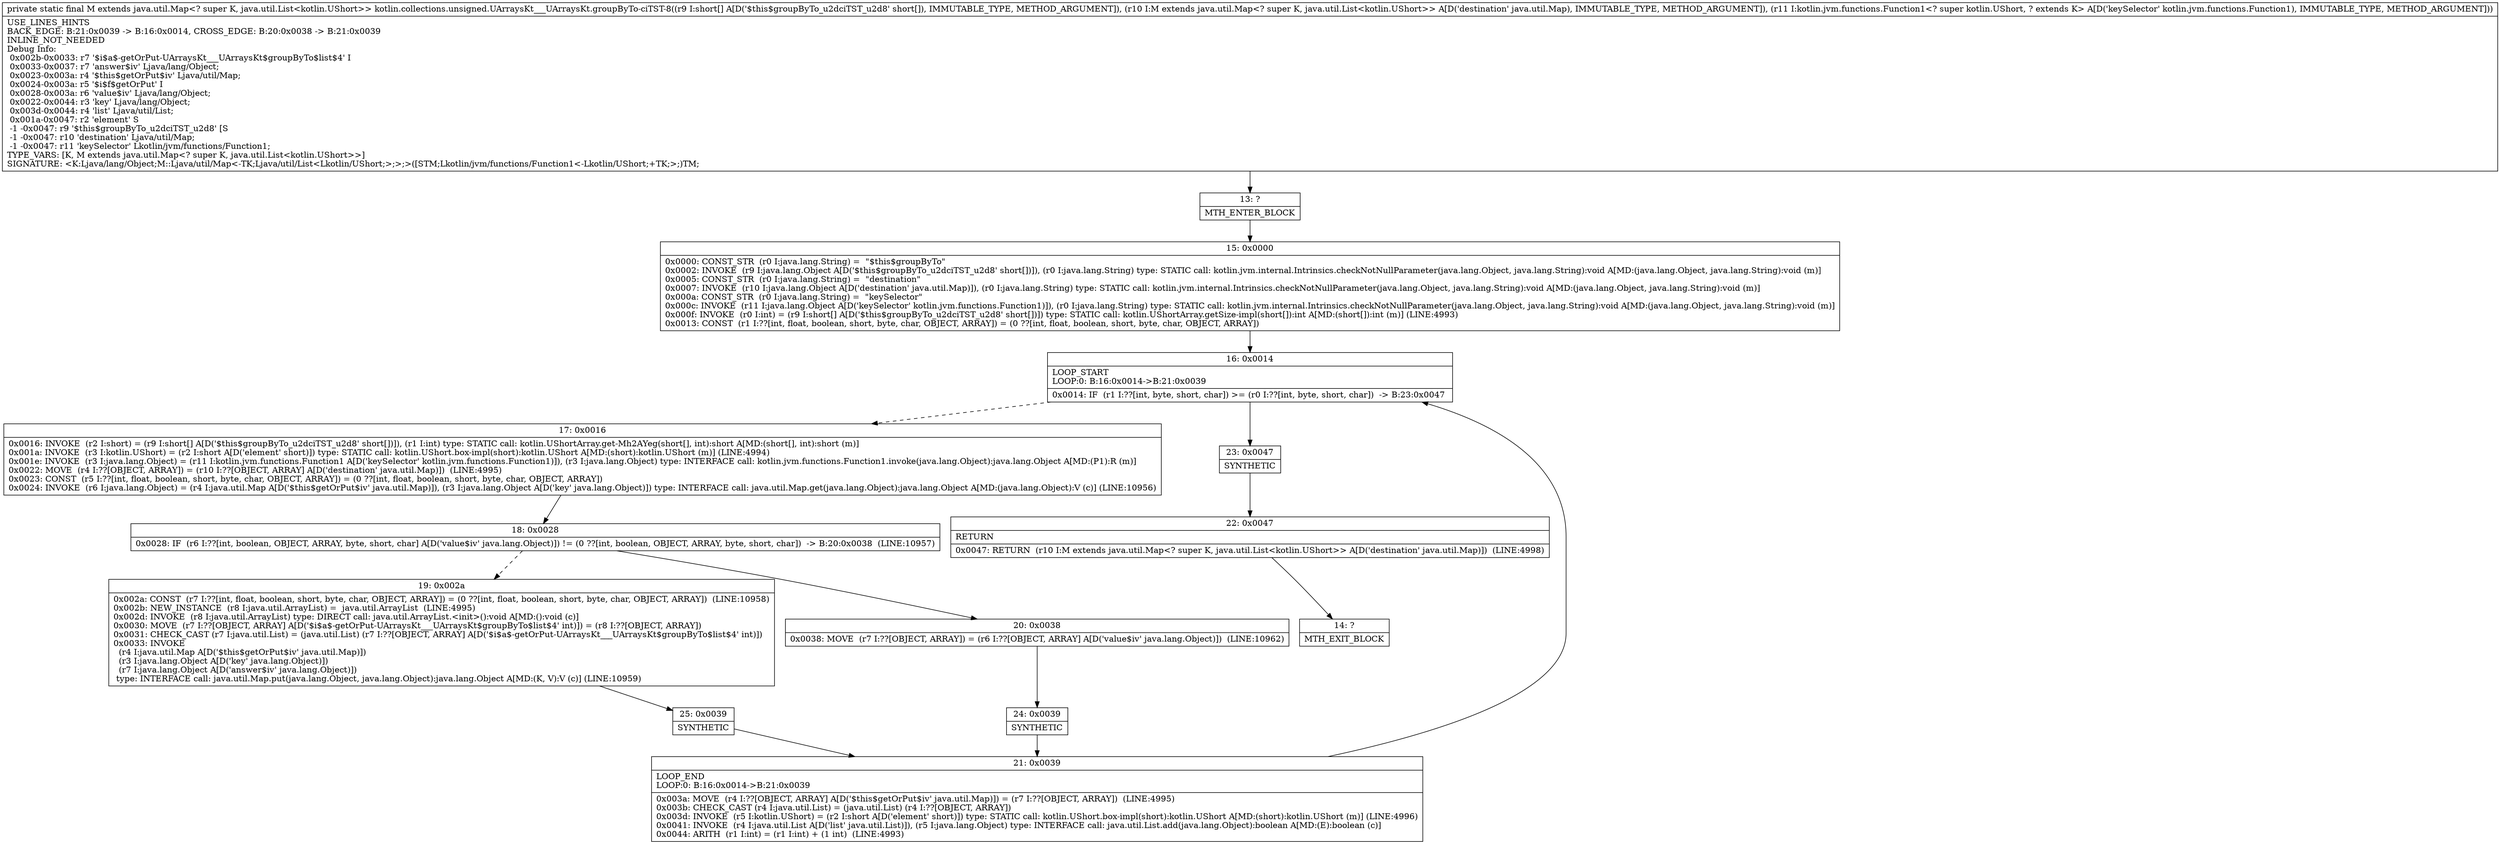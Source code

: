 digraph "CFG forkotlin.collections.unsigned.UArraysKt___UArraysKt.groupByTo\-ciTST\-8([SLjava\/util\/Map;Lkotlin\/jvm\/functions\/Function1;)Ljava\/util\/Map;" {
Node_13 [shape=record,label="{13\:\ ?|MTH_ENTER_BLOCK\l}"];
Node_15 [shape=record,label="{15\:\ 0x0000|0x0000: CONST_STR  (r0 I:java.lang.String) =  \"$this$groupByTo\" \l0x0002: INVOKE  (r9 I:java.lang.Object A[D('$this$groupByTo_u2dciTST_u2d8' short[])]), (r0 I:java.lang.String) type: STATIC call: kotlin.jvm.internal.Intrinsics.checkNotNullParameter(java.lang.Object, java.lang.String):void A[MD:(java.lang.Object, java.lang.String):void (m)]\l0x0005: CONST_STR  (r0 I:java.lang.String) =  \"destination\" \l0x0007: INVOKE  (r10 I:java.lang.Object A[D('destination' java.util.Map)]), (r0 I:java.lang.String) type: STATIC call: kotlin.jvm.internal.Intrinsics.checkNotNullParameter(java.lang.Object, java.lang.String):void A[MD:(java.lang.Object, java.lang.String):void (m)]\l0x000a: CONST_STR  (r0 I:java.lang.String) =  \"keySelector\" \l0x000c: INVOKE  (r11 I:java.lang.Object A[D('keySelector' kotlin.jvm.functions.Function1)]), (r0 I:java.lang.String) type: STATIC call: kotlin.jvm.internal.Intrinsics.checkNotNullParameter(java.lang.Object, java.lang.String):void A[MD:(java.lang.Object, java.lang.String):void (m)]\l0x000f: INVOKE  (r0 I:int) = (r9 I:short[] A[D('$this$groupByTo_u2dciTST_u2d8' short[])]) type: STATIC call: kotlin.UShortArray.getSize\-impl(short[]):int A[MD:(short[]):int (m)] (LINE:4993)\l0x0013: CONST  (r1 I:??[int, float, boolean, short, byte, char, OBJECT, ARRAY]) = (0 ??[int, float, boolean, short, byte, char, OBJECT, ARRAY]) \l}"];
Node_16 [shape=record,label="{16\:\ 0x0014|LOOP_START\lLOOP:0: B:16:0x0014\-\>B:21:0x0039\l|0x0014: IF  (r1 I:??[int, byte, short, char]) \>= (r0 I:??[int, byte, short, char])  \-\> B:23:0x0047 \l}"];
Node_17 [shape=record,label="{17\:\ 0x0016|0x0016: INVOKE  (r2 I:short) = (r9 I:short[] A[D('$this$groupByTo_u2dciTST_u2d8' short[])]), (r1 I:int) type: STATIC call: kotlin.UShortArray.get\-Mh2AYeg(short[], int):short A[MD:(short[], int):short (m)]\l0x001a: INVOKE  (r3 I:kotlin.UShort) = (r2 I:short A[D('element' short)]) type: STATIC call: kotlin.UShort.box\-impl(short):kotlin.UShort A[MD:(short):kotlin.UShort (m)] (LINE:4994)\l0x001e: INVOKE  (r3 I:java.lang.Object) = (r11 I:kotlin.jvm.functions.Function1 A[D('keySelector' kotlin.jvm.functions.Function1)]), (r3 I:java.lang.Object) type: INTERFACE call: kotlin.jvm.functions.Function1.invoke(java.lang.Object):java.lang.Object A[MD:(P1):R (m)]\l0x0022: MOVE  (r4 I:??[OBJECT, ARRAY]) = (r10 I:??[OBJECT, ARRAY] A[D('destination' java.util.Map)])  (LINE:4995)\l0x0023: CONST  (r5 I:??[int, float, boolean, short, byte, char, OBJECT, ARRAY]) = (0 ??[int, float, boolean, short, byte, char, OBJECT, ARRAY]) \l0x0024: INVOKE  (r6 I:java.lang.Object) = (r4 I:java.util.Map A[D('$this$getOrPut$iv' java.util.Map)]), (r3 I:java.lang.Object A[D('key' java.lang.Object)]) type: INTERFACE call: java.util.Map.get(java.lang.Object):java.lang.Object A[MD:(java.lang.Object):V (c)] (LINE:10956)\l}"];
Node_18 [shape=record,label="{18\:\ 0x0028|0x0028: IF  (r6 I:??[int, boolean, OBJECT, ARRAY, byte, short, char] A[D('value$iv' java.lang.Object)]) != (0 ??[int, boolean, OBJECT, ARRAY, byte, short, char])  \-\> B:20:0x0038  (LINE:10957)\l}"];
Node_19 [shape=record,label="{19\:\ 0x002a|0x002a: CONST  (r7 I:??[int, float, boolean, short, byte, char, OBJECT, ARRAY]) = (0 ??[int, float, boolean, short, byte, char, OBJECT, ARRAY])  (LINE:10958)\l0x002b: NEW_INSTANCE  (r8 I:java.util.ArrayList) =  java.util.ArrayList  (LINE:4995)\l0x002d: INVOKE  (r8 I:java.util.ArrayList) type: DIRECT call: java.util.ArrayList.\<init\>():void A[MD:():void (c)]\l0x0030: MOVE  (r7 I:??[OBJECT, ARRAY] A[D('$i$a$\-getOrPut\-UArraysKt___UArraysKt$groupByTo$list$4' int)]) = (r8 I:??[OBJECT, ARRAY]) \l0x0031: CHECK_CAST (r7 I:java.util.List) = (java.util.List) (r7 I:??[OBJECT, ARRAY] A[D('$i$a$\-getOrPut\-UArraysKt___UArraysKt$groupByTo$list$4' int)]) \l0x0033: INVOKE  \l  (r4 I:java.util.Map A[D('$this$getOrPut$iv' java.util.Map)])\l  (r3 I:java.lang.Object A[D('key' java.lang.Object)])\l  (r7 I:java.lang.Object A[D('answer$iv' java.lang.Object)])\l type: INTERFACE call: java.util.Map.put(java.lang.Object, java.lang.Object):java.lang.Object A[MD:(K, V):V (c)] (LINE:10959)\l}"];
Node_25 [shape=record,label="{25\:\ 0x0039|SYNTHETIC\l}"];
Node_21 [shape=record,label="{21\:\ 0x0039|LOOP_END\lLOOP:0: B:16:0x0014\-\>B:21:0x0039\l|0x003a: MOVE  (r4 I:??[OBJECT, ARRAY] A[D('$this$getOrPut$iv' java.util.Map)]) = (r7 I:??[OBJECT, ARRAY])  (LINE:4995)\l0x003b: CHECK_CAST (r4 I:java.util.List) = (java.util.List) (r4 I:??[OBJECT, ARRAY]) \l0x003d: INVOKE  (r5 I:kotlin.UShort) = (r2 I:short A[D('element' short)]) type: STATIC call: kotlin.UShort.box\-impl(short):kotlin.UShort A[MD:(short):kotlin.UShort (m)] (LINE:4996)\l0x0041: INVOKE  (r4 I:java.util.List A[D('list' java.util.List)]), (r5 I:java.lang.Object) type: INTERFACE call: java.util.List.add(java.lang.Object):boolean A[MD:(E):boolean (c)]\l0x0044: ARITH  (r1 I:int) = (r1 I:int) + (1 int)  (LINE:4993)\l}"];
Node_20 [shape=record,label="{20\:\ 0x0038|0x0038: MOVE  (r7 I:??[OBJECT, ARRAY]) = (r6 I:??[OBJECT, ARRAY] A[D('value$iv' java.lang.Object)])  (LINE:10962)\l}"];
Node_24 [shape=record,label="{24\:\ 0x0039|SYNTHETIC\l}"];
Node_23 [shape=record,label="{23\:\ 0x0047|SYNTHETIC\l}"];
Node_22 [shape=record,label="{22\:\ 0x0047|RETURN\l|0x0047: RETURN  (r10 I:M extends java.util.Map\<? super K, java.util.List\<kotlin.UShort\>\> A[D('destination' java.util.Map)])  (LINE:4998)\l}"];
Node_14 [shape=record,label="{14\:\ ?|MTH_EXIT_BLOCK\l}"];
MethodNode[shape=record,label="{private static final M extends java.util.Map\<? super K, java.util.List\<kotlin.UShort\>\> kotlin.collections.unsigned.UArraysKt___UArraysKt.groupByTo\-ciTST\-8((r9 I:short[] A[D('$this$groupByTo_u2dciTST_u2d8' short[]), IMMUTABLE_TYPE, METHOD_ARGUMENT]), (r10 I:M extends java.util.Map\<? super K, java.util.List\<kotlin.UShort\>\> A[D('destination' java.util.Map), IMMUTABLE_TYPE, METHOD_ARGUMENT]), (r11 I:kotlin.jvm.functions.Function1\<? super kotlin.UShort, ? extends K\> A[D('keySelector' kotlin.jvm.functions.Function1), IMMUTABLE_TYPE, METHOD_ARGUMENT]))  | USE_LINES_HINTS\lBACK_EDGE: B:21:0x0039 \-\> B:16:0x0014, CROSS_EDGE: B:20:0x0038 \-\> B:21:0x0039\lINLINE_NOT_NEEDED\lDebug Info:\l  0x002b\-0x0033: r7 '$i$a$\-getOrPut\-UArraysKt___UArraysKt$groupByTo$list$4' I\l  0x0033\-0x0037: r7 'answer$iv' Ljava\/lang\/Object;\l  0x0023\-0x003a: r4 '$this$getOrPut$iv' Ljava\/util\/Map;\l  0x0024\-0x003a: r5 '$i$f$getOrPut' I\l  0x0028\-0x003a: r6 'value$iv' Ljava\/lang\/Object;\l  0x0022\-0x0044: r3 'key' Ljava\/lang\/Object;\l  0x003d\-0x0044: r4 'list' Ljava\/util\/List;\l  0x001a\-0x0047: r2 'element' S\l  \-1 \-0x0047: r9 '$this$groupByTo_u2dciTST_u2d8' [S\l  \-1 \-0x0047: r10 'destination' Ljava\/util\/Map;\l  \-1 \-0x0047: r11 'keySelector' Lkotlin\/jvm\/functions\/Function1;\lTYPE_VARS: [K, M extends java.util.Map\<? super K, java.util.List\<kotlin.UShort\>\>]\lSIGNATURE: \<K:Ljava\/lang\/Object;M::Ljava\/util\/Map\<\-TK;Ljava\/util\/List\<Lkotlin\/UShort;\>;\>;\>([STM;Lkotlin\/jvm\/functions\/Function1\<\-Lkotlin\/UShort;+TK;\>;)TM;\l}"];
MethodNode -> Node_13;Node_13 -> Node_15;
Node_15 -> Node_16;
Node_16 -> Node_17[style=dashed];
Node_16 -> Node_23;
Node_17 -> Node_18;
Node_18 -> Node_19[style=dashed];
Node_18 -> Node_20;
Node_19 -> Node_25;
Node_25 -> Node_21;
Node_21 -> Node_16;
Node_20 -> Node_24;
Node_24 -> Node_21;
Node_23 -> Node_22;
Node_22 -> Node_14;
}

